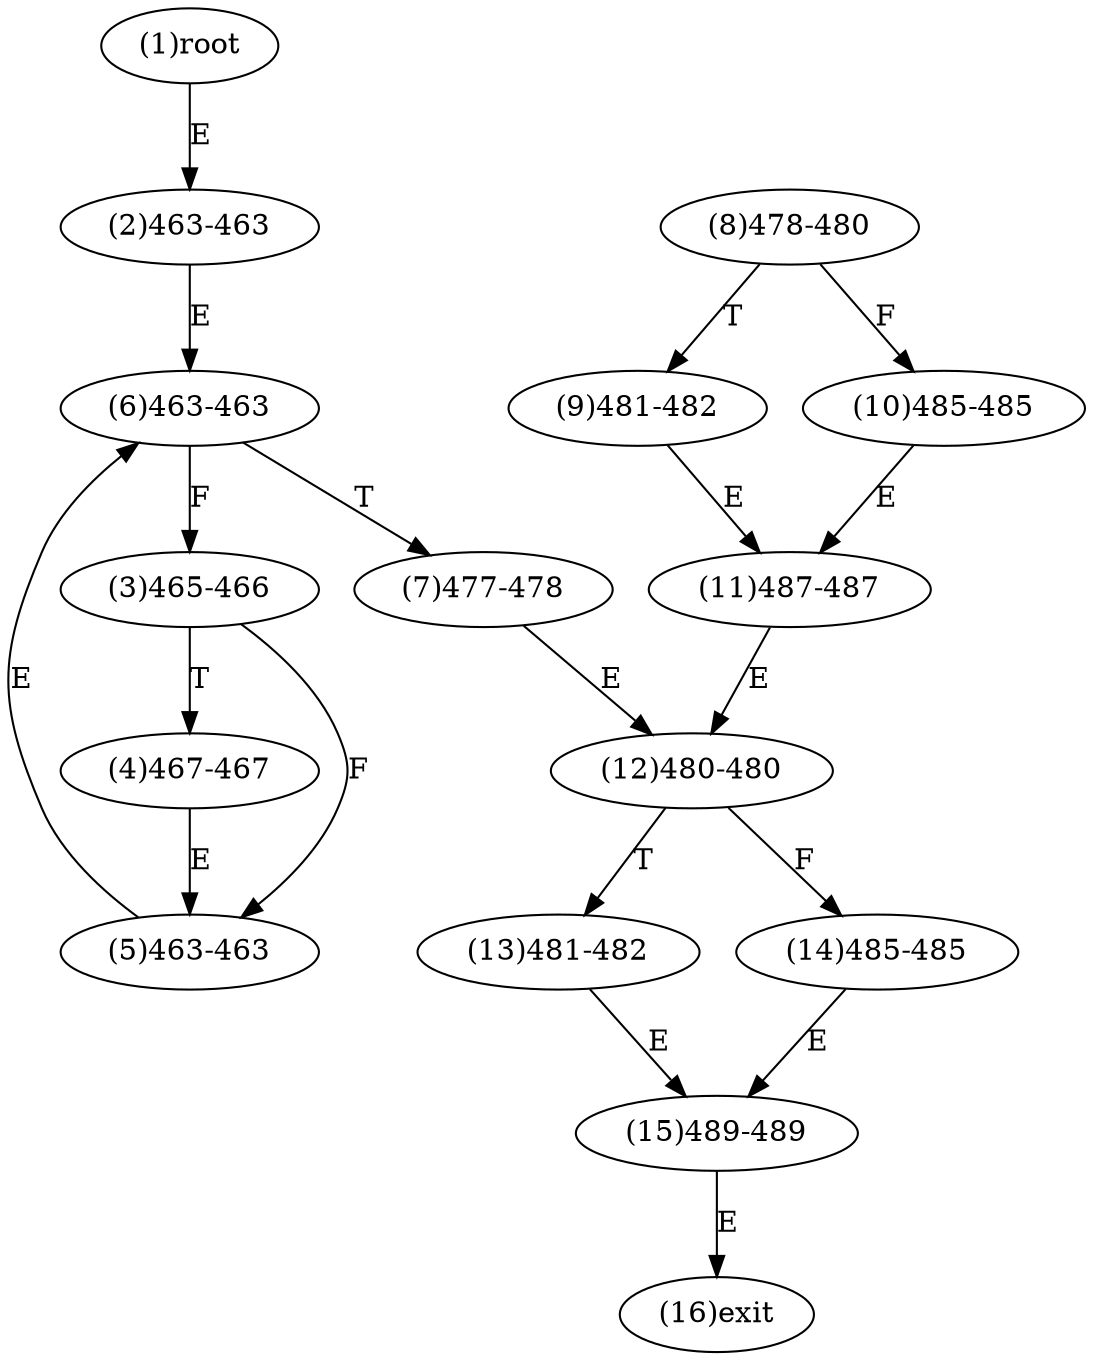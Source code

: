 digraph "" { 
1[ label="(1)root"];
2[ label="(2)463-463"];
3[ label="(3)465-466"];
4[ label="(4)467-467"];
5[ label="(5)463-463"];
6[ label="(6)463-463"];
7[ label="(7)477-478"];
8[ label="(8)478-480"];
9[ label="(9)481-482"];
10[ label="(10)485-485"];
11[ label="(11)487-487"];
12[ label="(12)480-480"];
13[ label="(13)481-482"];
14[ label="(14)485-485"];
15[ label="(15)489-489"];
16[ label="(16)exit"];
1->2[ label="E"];
2->6[ label="E"];
3->5[ label="F"];
3->4[ label="T"];
4->5[ label="E"];
5->6[ label="E"];
6->3[ label="F"];
6->7[ label="T"];
7->12[ label="E"];
8->10[ label="F"];
8->9[ label="T"];
9->11[ label="E"];
10->11[ label="E"];
11->12[ label="E"];
12->14[ label="F"];
12->13[ label="T"];
13->15[ label="E"];
14->15[ label="E"];
15->16[ label="E"];
}